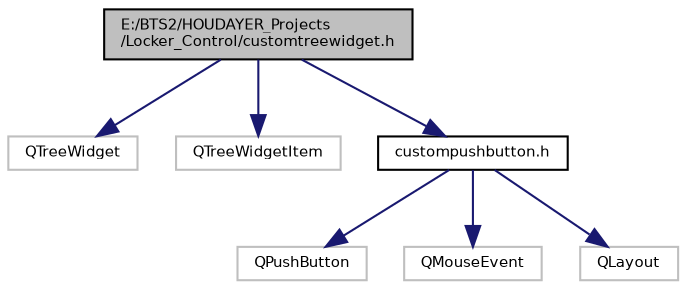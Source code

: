 digraph "E:/BTS2/HOUDAYER_Projects/Locker_Control/customtreewidget.h"
{
 // INTERACTIVE_SVG=YES
  bgcolor="transparent";
  edge [fontname="Helvetica",fontsize="7",labelfontname="Helvetica",labelfontsize="7"];
  node [fontname="Helvetica",fontsize="7",shape=record];
  Node1 [label="E:/BTS2/HOUDAYER_Projects\l/Locker_Control/customtreewidget.h",height=0.2,width=0.4,color="black", fillcolor="grey75", style="filled", fontcolor="black"];
  Node1 -> Node2 [color="midnightblue",fontsize="7",style="solid",fontname="Helvetica"];
  Node2 [label="QTreeWidget",height=0.2,width=0.4,color="grey75"];
  Node1 -> Node3 [color="midnightblue",fontsize="7",style="solid",fontname="Helvetica"];
  Node3 [label="QTreeWidgetItem",height=0.2,width=0.4,color="grey75"];
  Node1 -> Node4 [color="midnightblue",fontsize="7",style="solid",fontname="Helvetica"];
  Node4 [label="custompushbutton.h",height=0.2,width=0.4,color="black",URL="$custompushbutton_8h.html"];
  Node4 -> Node5 [color="midnightblue",fontsize="7",style="solid",fontname="Helvetica"];
  Node5 [label="QPushButton",height=0.2,width=0.4,color="grey75"];
  Node4 -> Node6 [color="midnightblue",fontsize="7",style="solid",fontname="Helvetica"];
  Node6 [label="QMouseEvent",height=0.2,width=0.4,color="grey75"];
  Node4 -> Node7 [color="midnightblue",fontsize="7",style="solid",fontname="Helvetica"];
  Node7 [label="QLayout",height=0.2,width=0.4,color="grey75"];
}
